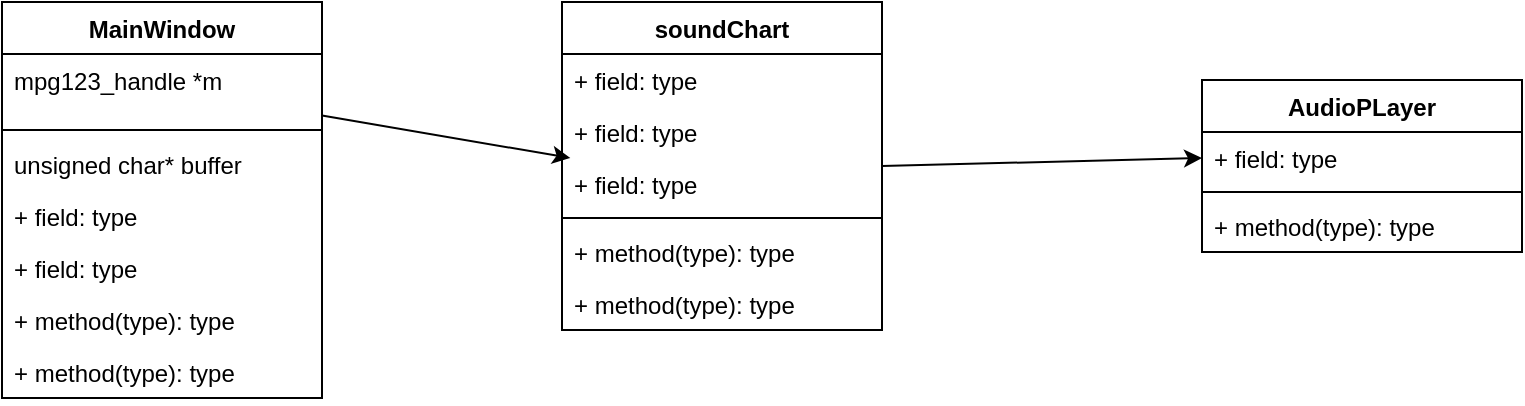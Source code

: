 <mxfile version="14.4.8" type="github">
  <diagram id="C5RBs43oDa-KdzZeNtuy" name="Page-1">
    <mxGraphModel dx="1098" dy="724" grid="1" gridSize="10" guides="1" tooltips="1" connect="1" arrows="1" fold="1" page="1" pageScale="1" pageWidth="827" pageHeight="1169" math="0" shadow="0">
      <root>
        <mxCell id="WIyWlLk6GJQsqaUBKTNV-0" />
        <mxCell id="WIyWlLk6GJQsqaUBKTNV-1" parent="WIyWlLk6GJQsqaUBKTNV-0" />
        <mxCell id="bwgchk8Qk5RyNbZq3sCu-1" value="MainWindow" style="swimlane;fontStyle=1;align=center;verticalAlign=top;childLayout=stackLayout;horizontal=1;startSize=26;horizontalStack=0;resizeParent=1;resizeParentMax=0;resizeLast=0;collapsible=1;marginBottom=0;" parent="WIyWlLk6GJQsqaUBKTNV-1" vertex="1">
          <mxGeometry x="40" y="40" width="160" height="198" as="geometry" />
        </mxCell>
        <mxCell id="bwgchk8Qk5RyNbZq3sCu-2" value="mpg123_handle *m" style="text;strokeColor=none;fillColor=none;align=left;verticalAlign=top;spacingLeft=4;spacingRight=4;overflow=hidden;rotatable=0;points=[[0,0.5],[1,0.5]];portConstraint=eastwest;" parent="bwgchk8Qk5RyNbZq3sCu-1" vertex="1">
          <mxGeometry y="26" width="160" height="34" as="geometry" />
        </mxCell>
        <mxCell id="bwgchk8Qk5RyNbZq3sCu-3" value="" style="line;strokeWidth=1;fillColor=none;align=left;verticalAlign=middle;spacingTop=-1;spacingLeft=3;spacingRight=3;rotatable=0;labelPosition=right;points=[];portConstraint=eastwest;" parent="bwgchk8Qk5RyNbZq3sCu-1" vertex="1">
          <mxGeometry y="60" width="160" height="8" as="geometry" />
        </mxCell>
        <mxCell id="bwgchk8Qk5RyNbZq3sCu-5" value="unsigned char* buffer" style="text;strokeColor=none;fillColor=none;align=left;verticalAlign=top;spacingLeft=4;spacingRight=4;overflow=hidden;rotatable=0;points=[[0,0.5],[1,0.5]];portConstraint=eastwest;" parent="bwgchk8Qk5RyNbZq3sCu-1" vertex="1">
          <mxGeometry y="68" width="160" height="26" as="geometry" />
        </mxCell>
        <mxCell id="bwgchk8Qk5RyNbZq3sCu-13" value="+ field: type" style="text;strokeColor=none;fillColor=none;align=left;verticalAlign=top;spacingLeft=4;spacingRight=4;overflow=hidden;rotatable=0;points=[[0,0.5],[1,0.5]];portConstraint=eastwest;" parent="bwgchk8Qk5RyNbZq3sCu-1" vertex="1">
          <mxGeometry y="94" width="160" height="26" as="geometry" />
        </mxCell>
        <mxCell id="bwgchk8Qk5RyNbZq3sCu-14" value="+ field: type" style="text;strokeColor=none;fillColor=none;align=left;verticalAlign=top;spacingLeft=4;spacingRight=4;overflow=hidden;rotatable=0;points=[[0,0.5],[1,0.5]];portConstraint=eastwest;" parent="bwgchk8Qk5RyNbZq3sCu-1" vertex="1">
          <mxGeometry y="120" width="160" height="26" as="geometry" />
        </mxCell>
        <mxCell id="bwgchk8Qk5RyNbZq3sCu-6" value="+ method(type): type" style="text;strokeColor=none;fillColor=none;align=left;verticalAlign=top;spacingLeft=4;spacingRight=4;overflow=hidden;rotatable=0;points=[[0,0.5],[1,0.5]];portConstraint=eastwest;" parent="bwgchk8Qk5RyNbZq3sCu-1" vertex="1">
          <mxGeometry y="146" width="160" height="26" as="geometry" />
        </mxCell>
        <mxCell id="bwgchk8Qk5RyNbZq3sCu-4" value="+ method(type): type" style="text;strokeColor=none;fillColor=none;align=left;verticalAlign=top;spacingLeft=4;spacingRight=4;overflow=hidden;rotatable=0;points=[[0,0.5],[1,0.5]];portConstraint=eastwest;" parent="bwgchk8Qk5RyNbZq3sCu-1" vertex="1">
          <mxGeometry y="172" width="160" height="26" as="geometry" />
        </mxCell>
        <mxCell id="hnCI1zHz6vbvRWXG4MWJ-0" value="soundChart" style="swimlane;fontStyle=1;align=center;verticalAlign=top;childLayout=stackLayout;horizontal=1;startSize=26;horizontalStack=0;resizeParent=1;resizeParentMax=0;resizeLast=0;collapsible=1;marginBottom=0;" parent="WIyWlLk6GJQsqaUBKTNV-1" vertex="1">
          <mxGeometry x="320" y="40" width="160" height="164" as="geometry" />
        </mxCell>
        <mxCell id="hnCI1zHz6vbvRWXG4MWJ-1" value="+ field: type" style="text;strokeColor=none;fillColor=none;align=left;verticalAlign=top;spacingLeft=4;spacingRight=4;overflow=hidden;rotatable=0;points=[[0,0.5],[1,0.5]];portConstraint=eastwest;" parent="hnCI1zHz6vbvRWXG4MWJ-0" vertex="1">
          <mxGeometry y="26" width="160" height="26" as="geometry" />
        </mxCell>
        <mxCell id="hnCI1zHz6vbvRWXG4MWJ-9" value="+ field: type" style="text;strokeColor=none;fillColor=none;align=left;verticalAlign=top;spacingLeft=4;spacingRight=4;overflow=hidden;rotatable=0;points=[[0,0.5],[1,0.5]];portConstraint=eastwest;" parent="hnCI1zHz6vbvRWXG4MWJ-0" vertex="1">
          <mxGeometry y="52" width="160" height="26" as="geometry" />
        </mxCell>
        <mxCell id="hnCI1zHz6vbvRWXG4MWJ-10" value="+ field: type" style="text;strokeColor=none;fillColor=none;align=left;verticalAlign=top;spacingLeft=4;spacingRight=4;overflow=hidden;rotatable=0;points=[[0,0.5],[1,0.5]];portConstraint=eastwest;" parent="hnCI1zHz6vbvRWXG4MWJ-0" vertex="1">
          <mxGeometry y="78" width="160" height="26" as="geometry" />
        </mxCell>
        <mxCell id="hnCI1zHz6vbvRWXG4MWJ-2" value="" style="line;strokeWidth=1;fillColor=none;align=left;verticalAlign=middle;spacingTop=-1;spacingLeft=3;spacingRight=3;rotatable=0;labelPosition=right;points=[];portConstraint=eastwest;" parent="hnCI1zHz6vbvRWXG4MWJ-0" vertex="1">
          <mxGeometry y="104" width="160" height="8" as="geometry" />
        </mxCell>
        <mxCell id="hnCI1zHz6vbvRWXG4MWJ-3" value="+ method(type): type" style="text;strokeColor=none;fillColor=none;align=left;verticalAlign=top;spacingLeft=4;spacingRight=4;overflow=hidden;rotatable=0;points=[[0,0.5],[1,0.5]];portConstraint=eastwest;" parent="hnCI1zHz6vbvRWXG4MWJ-0" vertex="1">
          <mxGeometry y="112" width="160" height="26" as="geometry" />
        </mxCell>
        <mxCell id="hnCI1zHz6vbvRWXG4MWJ-8" value="+ method(type): type" style="text;strokeColor=none;fillColor=none;align=left;verticalAlign=top;spacingLeft=4;spacingRight=4;overflow=hidden;rotatable=0;points=[[0,0.5],[1,0.5]];portConstraint=eastwest;" parent="hnCI1zHz6vbvRWXG4MWJ-0" vertex="1">
          <mxGeometry y="138" width="160" height="26" as="geometry" />
        </mxCell>
        <mxCell id="hnCI1zHz6vbvRWXG4MWJ-11" value="AudioPLayer" style="swimlane;fontStyle=1;align=center;verticalAlign=top;childLayout=stackLayout;horizontal=1;startSize=26;horizontalStack=0;resizeParent=1;resizeParentMax=0;resizeLast=0;collapsible=1;marginBottom=0;" parent="WIyWlLk6GJQsqaUBKTNV-1" vertex="1">
          <mxGeometry x="640" y="79" width="160" height="86" as="geometry" />
        </mxCell>
        <mxCell id="hnCI1zHz6vbvRWXG4MWJ-12" value="+ field: type" style="text;strokeColor=none;fillColor=none;align=left;verticalAlign=top;spacingLeft=4;spacingRight=4;overflow=hidden;rotatable=0;points=[[0,0.5],[1,0.5]];portConstraint=eastwest;" parent="hnCI1zHz6vbvRWXG4MWJ-11" vertex="1">
          <mxGeometry y="26" width="160" height="26" as="geometry" />
        </mxCell>
        <mxCell id="hnCI1zHz6vbvRWXG4MWJ-13" value="" style="line;strokeWidth=1;fillColor=none;align=left;verticalAlign=middle;spacingTop=-1;spacingLeft=3;spacingRight=3;rotatable=0;labelPosition=right;points=[];portConstraint=eastwest;" parent="hnCI1zHz6vbvRWXG4MWJ-11" vertex="1">
          <mxGeometry y="52" width="160" height="8" as="geometry" />
        </mxCell>
        <mxCell id="hnCI1zHz6vbvRWXG4MWJ-14" value="+ method(type): type" style="text;strokeColor=none;fillColor=none;align=left;verticalAlign=top;spacingLeft=4;spacingRight=4;overflow=hidden;rotatable=0;points=[[0,0.5],[1,0.5]];portConstraint=eastwest;" parent="hnCI1zHz6vbvRWXG4MWJ-11" vertex="1">
          <mxGeometry y="60" width="160" height="26" as="geometry" />
        </mxCell>
        <mxCell id="OhelKQNO-bhC6q6q9kr4-0" value="" style="endArrow=classic;html=1;" parent="WIyWlLk6GJQsqaUBKTNV-1" source="bwgchk8Qk5RyNbZq3sCu-2" target="hnCI1zHz6vbvRWXG4MWJ-10" edge="1">
          <mxGeometry width="50" height="50" relative="1" as="geometry">
            <mxPoint x="390" y="360" as="sourcePoint" />
            <mxPoint x="440" y="310" as="targetPoint" />
          </mxGeometry>
        </mxCell>
        <mxCell id="OhelKQNO-bhC6q6q9kr4-1" value="" style="endArrow=classic;html=1;entryX=0;entryY=0.5;entryDx=0;entryDy=0;exitX=1;exitY=0.5;exitDx=0;exitDy=0;" parent="WIyWlLk6GJQsqaUBKTNV-1" source="hnCI1zHz6vbvRWXG4MWJ-0" target="hnCI1zHz6vbvRWXG4MWJ-12" edge="1">
          <mxGeometry width="50" height="50" relative="1" as="geometry">
            <mxPoint x="390" y="360" as="sourcePoint" />
            <mxPoint x="590" y="160" as="targetPoint" />
          </mxGeometry>
        </mxCell>
      </root>
    </mxGraphModel>
  </diagram>
</mxfile>
